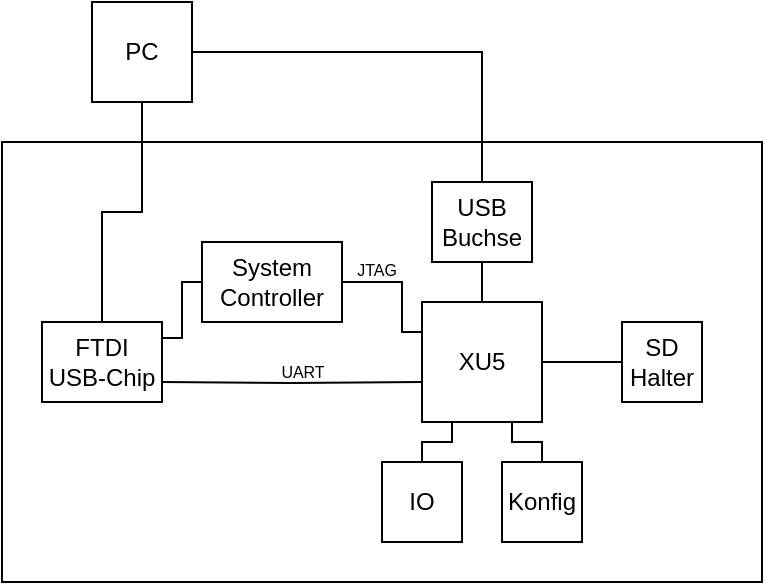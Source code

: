 <mxfile version="13.3.9" type="device"><diagram id="xzSTgXnsdkfd8G8P2oBS" name="Page-1"><mxGraphModel dx="621" dy="461" grid="1" gridSize="10" guides="1" tooltips="1" connect="1" arrows="1" fold="1" page="1" pageScale="1" pageWidth="850" pageHeight="1100" math="0" shadow="0"><root><mxCell id="0"/><mxCell id="1" parent="0"/><mxCell id="73oI01VCBR6FAXfsssNd-22" value="" style="rounded=0;whiteSpace=wrap;html=1;fillColor=none;" vertex="1" parent="1"><mxGeometry x="310" y="200" width="380" height="220" as="geometry"/></mxCell><mxCell id="73oI01VCBR6FAXfsssNd-1" value="PC" style="rounded=0;whiteSpace=wrap;html=1;" vertex="1" parent="1"><mxGeometry x="355" y="130" width="50" height="50" as="geometry"/></mxCell><mxCell id="73oI01VCBR6FAXfsssNd-10" style="edgeStyle=orthogonalEdgeStyle;rounded=0;orthogonalLoop=1;jettySize=auto;html=1;exitX=1;exitY=0.25;exitDx=0;exitDy=0;entryX=0;entryY=0.5;entryDx=0;entryDy=0;endArrow=none;endFill=0;" edge="1" parent="1" source="73oI01VCBR6FAXfsssNd-2" target="73oI01VCBR6FAXfsssNd-8"><mxGeometry relative="1" as="geometry"><Array as="points"><mxPoint x="390" y="298"/><mxPoint x="400" y="298"/><mxPoint x="400" y="270"/></Array></mxGeometry></mxCell><mxCell id="73oI01VCBR6FAXfsssNd-14" style="edgeStyle=orthogonalEdgeStyle;rounded=0;orthogonalLoop=1;jettySize=auto;html=1;exitX=0.5;exitY=0;exitDx=0;exitDy=0;entryX=0.5;entryY=1;entryDx=0;entryDy=0;endArrow=none;endFill=0;" edge="1" parent="1" source="73oI01VCBR6FAXfsssNd-2" target="73oI01VCBR6FAXfsssNd-1"><mxGeometry relative="1" as="geometry"/></mxCell><mxCell id="73oI01VCBR6FAXfsssNd-2" value="FTDI&lt;br&gt;USB-Chip" style="rounded=0;whiteSpace=wrap;html=1;" vertex="1" parent="1"><mxGeometry x="330" y="290" width="60" height="40" as="geometry"/></mxCell><mxCell id="73oI01VCBR6FAXfsssNd-12" style="edgeStyle=orthogonalEdgeStyle;rounded=0;orthogonalLoop=1;jettySize=auto;html=1;entryX=1;entryY=0.75;entryDx=0;entryDy=0;endArrow=none;endFill=0;" edge="1" parent="1" target="73oI01VCBR6FAXfsssNd-2"><mxGeometry relative="1" as="geometry"><mxPoint x="520" y="320" as="sourcePoint"/><Array as="points"/></mxGeometry></mxCell><mxCell id="73oI01VCBR6FAXfsssNd-27" value="UART" style="edgeLabel;html=1;align=center;verticalAlign=middle;resizable=0;points=[];labelBackgroundColor=none;fontSize=8;" vertex="1" connectable="0" parent="73oI01VCBR6FAXfsssNd-12"><mxGeometry x="-0.193" relative="1" as="geometry"><mxPoint x="-7.67" y="-6" as="offset"/></mxGeometry></mxCell><mxCell id="73oI01VCBR6FAXfsssNd-21" style="edgeStyle=orthogonalEdgeStyle;rounded=0;orthogonalLoop=1;jettySize=auto;html=1;exitX=1;exitY=0.5;exitDx=0;exitDy=0;entryX=0;entryY=0.5;entryDx=0;entryDy=0;endArrow=none;endFill=0;" edge="1" parent="1" source="73oI01VCBR6FAXfsssNd-3" target="73oI01VCBR6FAXfsssNd-15"><mxGeometry relative="1" as="geometry"/></mxCell><mxCell id="73oI01VCBR6FAXfsssNd-3" value="XU5" style="rounded=0;whiteSpace=wrap;html=1;" vertex="1" parent="1"><mxGeometry x="520" y="280" width="60" height="60" as="geometry"/></mxCell><mxCell id="73oI01VCBR6FAXfsssNd-11" style="edgeStyle=orthogonalEdgeStyle;rounded=0;orthogonalLoop=1;jettySize=auto;html=1;exitX=1;exitY=0.5;exitDx=0;exitDy=0;entryX=0;entryY=0.25;entryDx=0;entryDy=0;endArrow=none;endFill=0;" edge="1" parent="1" source="73oI01VCBR6FAXfsssNd-8" target="73oI01VCBR6FAXfsssNd-3"><mxGeometry relative="1" as="geometry"><Array as="points"><mxPoint x="510" y="270"/><mxPoint x="510" y="295"/></Array></mxGeometry></mxCell><mxCell id="73oI01VCBR6FAXfsssNd-28" value="JTAG" style="edgeLabel;html=1;align=center;verticalAlign=middle;resizable=0;points=[];labelBackgroundColor=none;fontSize=8;" vertex="1" connectable="0" parent="73oI01VCBR6FAXfsssNd-11"><mxGeometry x="-0.222" relative="1" as="geometry"><mxPoint x="-9" y="-6" as="offset"/></mxGeometry></mxCell><mxCell id="73oI01VCBR6FAXfsssNd-8" value="System&lt;br&gt;Controller" style="rounded=0;whiteSpace=wrap;html=1;" vertex="1" parent="1"><mxGeometry x="410" y="250" width="70" height="40" as="geometry"/></mxCell><mxCell id="73oI01VCBR6FAXfsssNd-13" style="edgeStyle=orthogonalEdgeStyle;rounded=0;orthogonalLoop=1;jettySize=auto;html=1;exitX=0;exitY=0.75;exitDx=0;exitDy=0;entryX=0;entryY=0.5;entryDx=0;entryDy=0;endArrow=none;endFill=0;" edge="1" parent="1" source="73oI01VCBR6FAXfsssNd-3" target="73oI01VCBR6FAXfsssNd-3"><mxGeometry relative="1" as="geometry"/></mxCell><mxCell id="73oI01VCBR6FAXfsssNd-15" value="SD&lt;br&gt;Halter" style="rounded=0;whiteSpace=wrap;html=1;" vertex="1" parent="1"><mxGeometry x="620" y="290" width="40" height="40" as="geometry"/></mxCell><mxCell id="73oI01VCBR6FAXfsssNd-19" style="edgeStyle=orthogonalEdgeStyle;rounded=0;orthogonalLoop=1;jettySize=auto;html=1;exitX=0.5;exitY=0;exitDx=0;exitDy=0;entryX=0.25;entryY=1;entryDx=0;entryDy=0;endArrow=none;endFill=0;" edge="1" parent="1" source="73oI01VCBR6FAXfsssNd-17" target="73oI01VCBR6FAXfsssNd-3"><mxGeometry relative="1" as="geometry"><Array as="points"><mxPoint x="520" y="350"/><mxPoint x="535" y="350"/></Array></mxGeometry></mxCell><mxCell id="73oI01VCBR6FAXfsssNd-17" value="IO" style="rounded=0;whiteSpace=wrap;html=1;" vertex="1" parent="1"><mxGeometry x="500" y="360" width="40" height="40" as="geometry"/></mxCell><mxCell id="73oI01VCBR6FAXfsssNd-20" style="edgeStyle=orthogonalEdgeStyle;rounded=0;orthogonalLoop=1;jettySize=auto;html=1;exitX=0.5;exitY=0;exitDx=0;exitDy=0;entryX=0.75;entryY=1;entryDx=0;entryDy=0;endArrow=none;endFill=0;" edge="1" parent="1" source="73oI01VCBR6FAXfsssNd-18" target="73oI01VCBR6FAXfsssNd-3"><mxGeometry relative="1" as="geometry"><Array as="points"><mxPoint x="580" y="350"/><mxPoint x="565" y="350"/></Array></mxGeometry></mxCell><mxCell id="73oI01VCBR6FAXfsssNd-18" value="Konfig" style="rounded=0;whiteSpace=wrap;html=1;" vertex="1" parent="1"><mxGeometry x="560" y="360" width="40" height="40" as="geometry"/></mxCell><mxCell id="73oI01VCBR6FAXfsssNd-25" style="edgeStyle=orthogonalEdgeStyle;rounded=0;orthogonalLoop=1;jettySize=auto;html=1;exitX=0.5;exitY=0;exitDx=0;exitDy=0;entryX=1;entryY=0.5;entryDx=0;entryDy=0;endArrow=none;endFill=0;" edge="1" parent="1" source="73oI01VCBR6FAXfsssNd-24" target="73oI01VCBR6FAXfsssNd-1"><mxGeometry relative="1" as="geometry"/></mxCell><mxCell id="73oI01VCBR6FAXfsssNd-26" style="edgeStyle=orthogonalEdgeStyle;rounded=0;orthogonalLoop=1;jettySize=auto;html=1;exitX=0.5;exitY=1;exitDx=0;exitDy=0;entryX=0.5;entryY=0;entryDx=0;entryDy=0;endArrow=none;endFill=0;" edge="1" parent="1" source="73oI01VCBR6FAXfsssNd-24" target="73oI01VCBR6FAXfsssNd-3"><mxGeometry relative="1" as="geometry"/></mxCell><mxCell id="73oI01VCBR6FAXfsssNd-24" value="USB&lt;br&gt;Buchse" style="rounded=0;whiteSpace=wrap;html=1;" vertex="1" parent="1"><mxGeometry x="525" y="220" width="50" height="40" as="geometry"/></mxCell></root></mxGraphModel></diagram></mxfile>